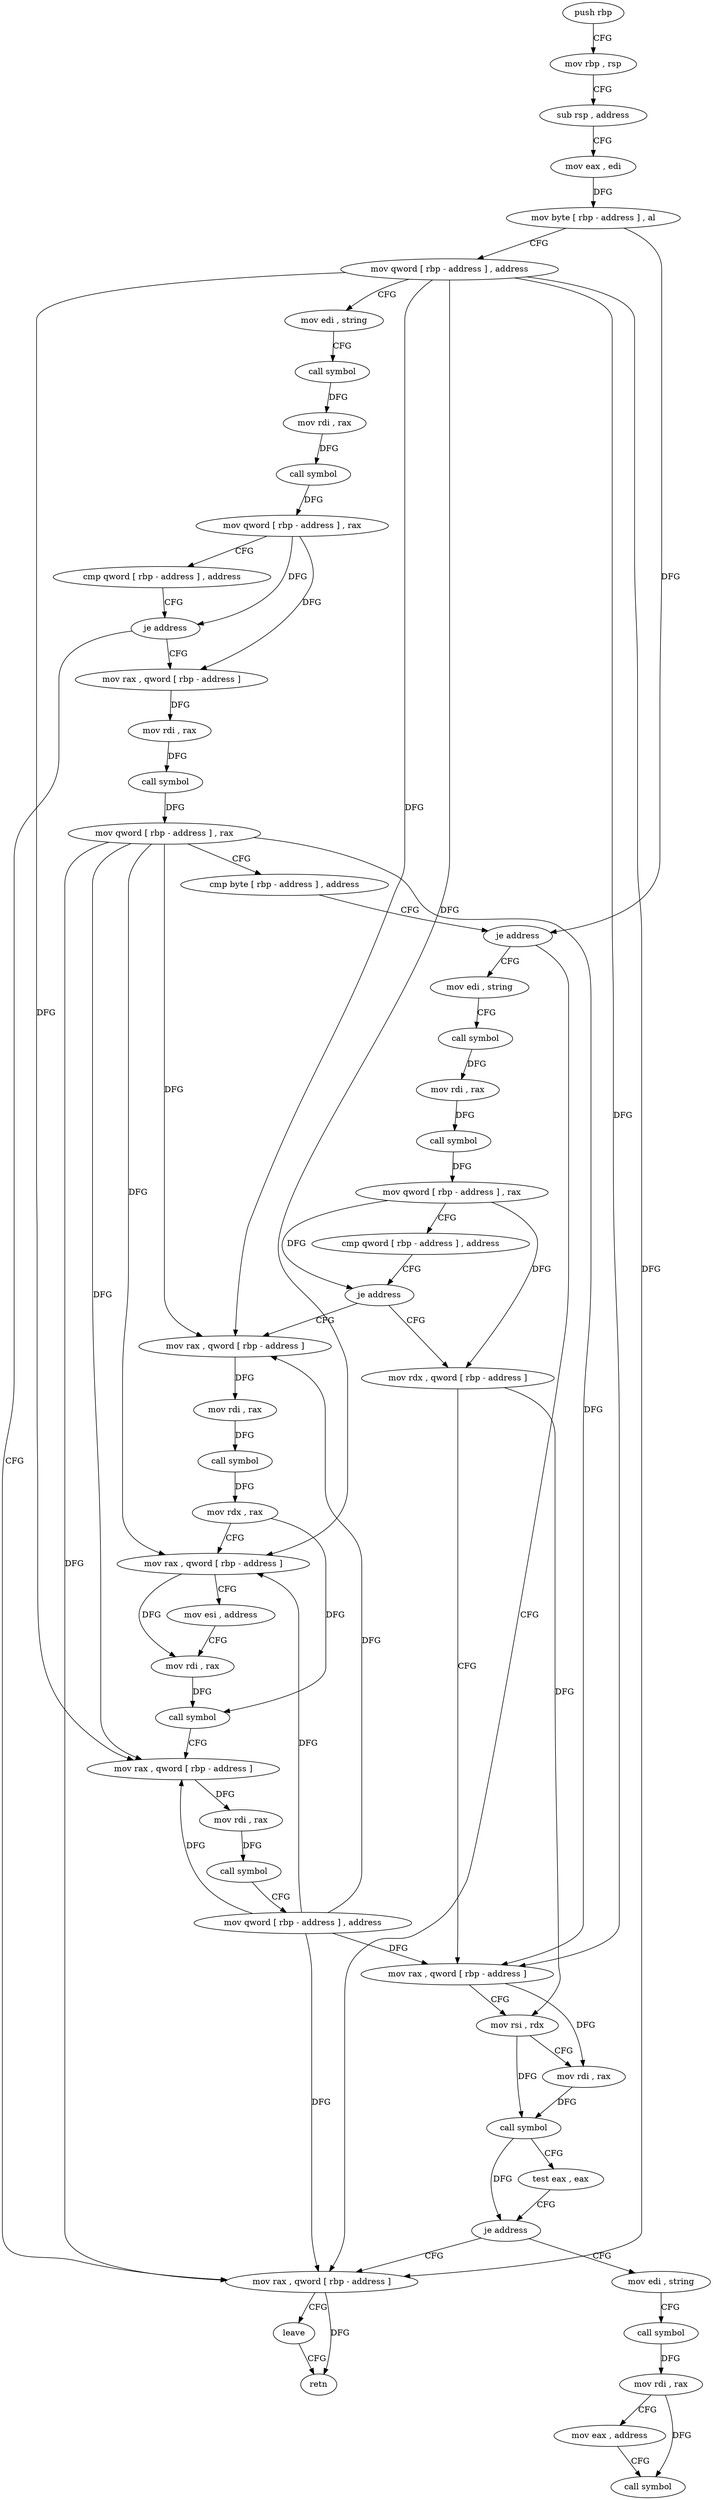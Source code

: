 digraph "func" {
"4219407" [label = "push rbp" ]
"4219408" [label = "mov rbp , rsp" ]
"4219411" [label = "sub rsp , address" ]
"4219415" [label = "mov eax , edi" ]
"4219417" [label = "mov byte [ rbp - address ] , al" ]
"4219420" [label = "mov qword [ rbp - address ] , address" ]
"4219428" [label = "mov edi , string" ]
"4219433" [label = "call symbol" ]
"4219438" [label = "mov rdi , rax" ]
"4219441" [label = "call symbol" ]
"4219446" [label = "mov qword [ rbp - address ] , rax" ]
"4219450" [label = "cmp qword [ rbp - address ] , address" ]
"4219455" [label = "je address" ]
"4219684" [label = "mov rax , qword [ rbp - address ]" ]
"4219461" [label = "mov rax , qword [ rbp - address ]" ]
"4219688" [label = "leave" ]
"4219689" [label = "retn" ]
"4219465" [label = "mov rdi , rax" ]
"4219468" [label = "call symbol" ]
"4219473" [label = "mov qword [ rbp - address ] , rax" ]
"4219477" [label = "cmp byte [ rbp - address ] , address" ]
"4219481" [label = "je address" ]
"4219487" [label = "mov edi , string" ]
"4219492" [label = "call symbol" ]
"4219497" [label = "mov rdi , rax" ]
"4219500" [label = "call symbol" ]
"4219505" [label = "mov qword [ rbp - address ] , rax" ]
"4219509" [label = "cmp qword [ rbp - address ] , address" ]
"4219514" [label = "je address" ]
"4219632" [label = "mov rax , qword [ rbp - address ]" ]
"4219516" [label = "mov rdx , qword [ rbp - address ]" ]
"4219636" [label = "mov rdi , rax" ]
"4219639" [label = "call symbol" ]
"4219644" [label = "mov rdx , rax" ]
"4219647" [label = "mov rax , qword [ rbp - address ]" ]
"4219651" [label = "mov esi , address" ]
"4219656" [label = "mov rdi , rax" ]
"4219659" [label = "call symbol" ]
"4219664" [label = "mov rax , qword [ rbp - address ]" ]
"4219668" [label = "mov rdi , rax" ]
"4219671" [label = "call symbol" ]
"4219676" [label = "mov qword [ rbp - address ] , address" ]
"4219520" [label = "mov rax , qword [ rbp - address ]" ]
"4219524" [label = "mov rsi , rdx" ]
"4219527" [label = "mov rdi , rax" ]
"4219530" [label = "call symbol" ]
"4219535" [label = "test eax , eax" ]
"4219537" [label = "je address" ]
"4219543" [label = "mov edi , string" ]
"4219548" [label = "call symbol" ]
"4219553" [label = "mov rdi , rax" ]
"4219556" [label = "mov eax , address" ]
"4219561" [label = "call symbol" ]
"4219407" -> "4219408" [ label = "CFG" ]
"4219408" -> "4219411" [ label = "CFG" ]
"4219411" -> "4219415" [ label = "CFG" ]
"4219415" -> "4219417" [ label = "DFG" ]
"4219417" -> "4219420" [ label = "CFG" ]
"4219417" -> "4219481" [ label = "DFG" ]
"4219420" -> "4219428" [ label = "CFG" ]
"4219420" -> "4219684" [ label = "DFG" ]
"4219420" -> "4219632" [ label = "DFG" ]
"4219420" -> "4219647" [ label = "DFG" ]
"4219420" -> "4219664" [ label = "DFG" ]
"4219420" -> "4219520" [ label = "DFG" ]
"4219428" -> "4219433" [ label = "CFG" ]
"4219433" -> "4219438" [ label = "DFG" ]
"4219438" -> "4219441" [ label = "DFG" ]
"4219441" -> "4219446" [ label = "DFG" ]
"4219446" -> "4219450" [ label = "CFG" ]
"4219446" -> "4219455" [ label = "DFG" ]
"4219446" -> "4219461" [ label = "DFG" ]
"4219450" -> "4219455" [ label = "CFG" ]
"4219455" -> "4219684" [ label = "CFG" ]
"4219455" -> "4219461" [ label = "CFG" ]
"4219684" -> "4219688" [ label = "CFG" ]
"4219684" -> "4219689" [ label = "DFG" ]
"4219461" -> "4219465" [ label = "DFG" ]
"4219688" -> "4219689" [ label = "CFG" ]
"4219465" -> "4219468" [ label = "DFG" ]
"4219468" -> "4219473" [ label = "DFG" ]
"4219473" -> "4219477" [ label = "CFG" ]
"4219473" -> "4219684" [ label = "DFG" ]
"4219473" -> "4219632" [ label = "DFG" ]
"4219473" -> "4219647" [ label = "DFG" ]
"4219473" -> "4219664" [ label = "DFG" ]
"4219473" -> "4219520" [ label = "DFG" ]
"4219477" -> "4219481" [ label = "CFG" ]
"4219481" -> "4219684" [ label = "CFG" ]
"4219481" -> "4219487" [ label = "CFG" ]
"4219487" -> "4219492" [ label = "CFG" ]
"4219492" -> "4219497" [ label = "DFG" ]
"4219497" -> "4219500" [ label = "DFG" ]
"4219500" -> "4219505" [ label = "DFG" ]
"4219505" -> "4219509" [ label = "CFG" ]
"4219505" -> "4219514" [ label = "DFG" ]
"4219505" -> "4219516" [ label = "DFG" ]
"4219509" -> "4219514" [ label = "CFG" ]
"4219514" -> "4219632" [ label = "CFG" ]
"4219514" -> "4219516" [ label = "CFG" ]
"4219632" -> "4219636" [ label = "DFG" ]
"4219516" -> "4219520" [ label = "CFG" ]
"4219516" -> "4219524" [ label = "DFG" ]
"4219636" -> "4219639" [ label = "DFG" ]
"4219639" -> "4219644" [ label = "DFG" ]
"4219644" -> "4219647" [ label = "CFG" ]
"4219644" -> "4219659" [ label = "DFG" ]
"4219647" -> "4219651" [ label = "CFG" ]
"4219647" -> "4219656" [ label = "DFG" ]
"4219651" -> "4219656" [ label = "CFG" ]
"4219656" -> "4219659" [ label = "DFG" ]
"4219659" -> "4219664" [ label = "CFG" ]
"4219664" -> "4219668" [ label = "DFG" ]
"4219668" -> "4219671" [ label = "DFG" ]
"4219671" -> "4219676" [ label = "CFG" ]
"4219676" -> "4219684" [ label = "DFG" ]
"4219676" -> "4219632" [ label = "DFG" ]
"4219676" -> "4219647" [ label = "DFG" ]
"4219676" -> "4219664" [ label = "DFG" ]
"4219676" -> "4219520" [ label = "DFG" ]
"4219520" -> "4219524" [ label = "CFG" ]
"4219520" -> "4219527" [ label = "DFG" ]
"4219524" -> "4219527" [ label = "CFG" ]
"4219524" -> "4219530" [ label = "DFG" ]
"4219527" -> "4219530" [ label = "DFG" ]
"4219530" -> "4219535" [ label = "CFG" ]
"4219530" -> "4219537" [ label = "DFG" ]
"4219535" -> "4219537" [ label = "CFG" ]
"4219537" -> "4219684" [ label = "CFG" ]
"4219537" -> "4219543" [ label = "CFG" ]
"4219543" -> "4219548" [ label = "CFG" ]
"4219548" -> "4219553" [ label = "DFG" ]
"4219553" -> "4219556" [ label = "CFG" ]
"4219553" -> "4219561" [ label = "DFG" ]
"4219556" -> "4219561" [ label = "CFG" ]
}
